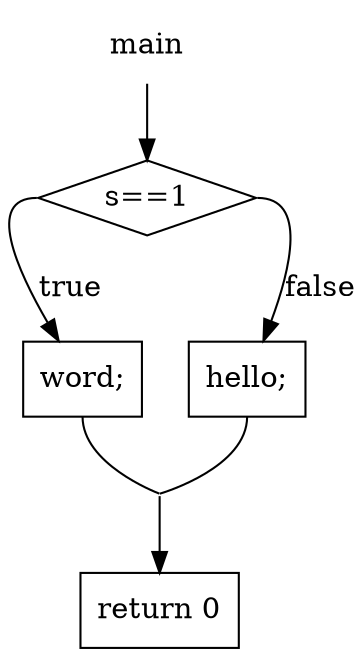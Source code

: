 digraph{
 node[shape = rectangle]
 
main->"s==1"
"s==1" [shape = diamond]
"s==1":w->"word;"[label = true]
"word;":s -> "pointstogether"[arrowhead=none]
"s==1":e->"hello;"[label = false]
"hello;":s -> "pointstogether"[arrowhead=none]
pointstogether[label="",fixedsize=false,width=0,height=0,shape=none]
"pointstogether"->"return 0"[shape=oval]
main[shape = none]

}
